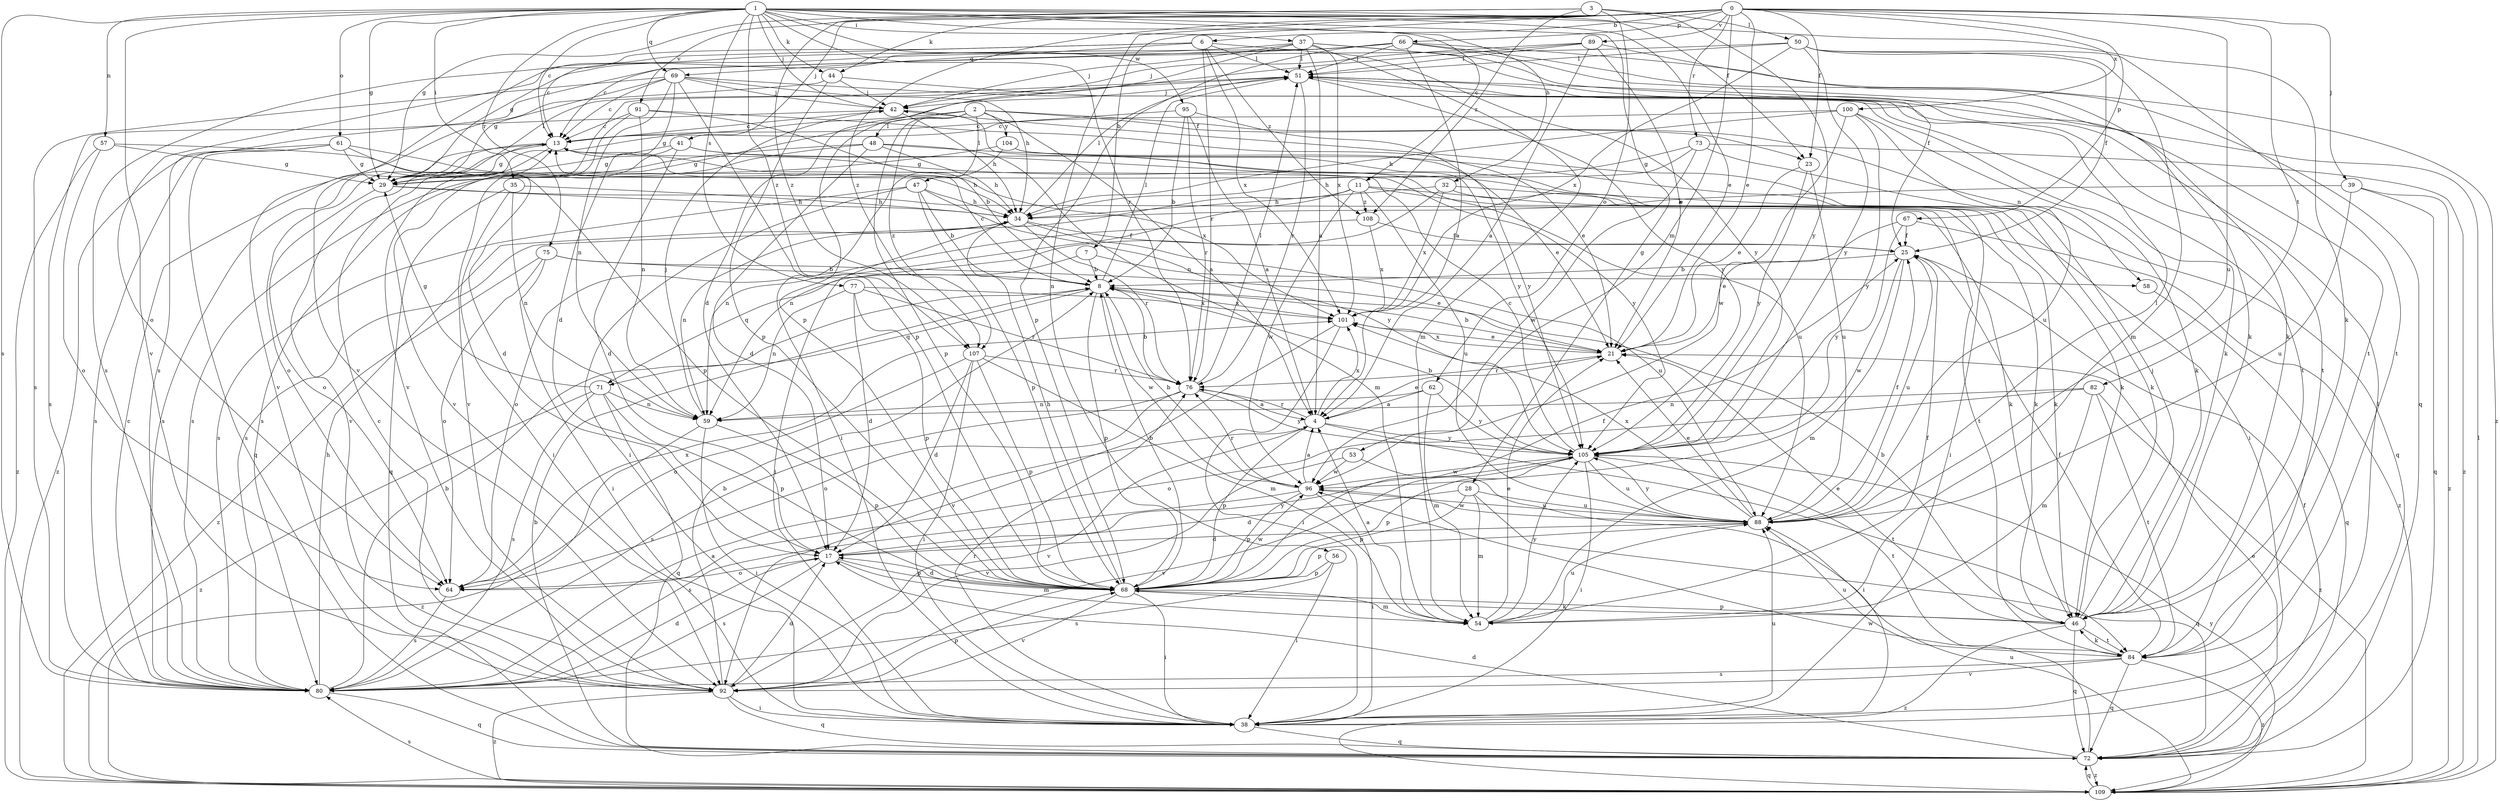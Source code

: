 strict digraph  {
0;
1;
2;
3;
4;
6;
7;
8;
11;
13;
17;
21;
23;
25;
28;
29;
32;
34;
35;
37;
38;
39;
41;
42;
44;
46;
47;
48;
50;
51;
53;
54;
56;
57;
58;
59;
61;
62;
64;
66;
67;
68;
69;
71;
72;
73;
75;
76;
77;
80;
82;
84;
88;
89;
91;
92;
95;
96;
100;
101;
104;
105;
107;
108;
109;
0 -> 6  [label=b];
0 -> 7  [label=b];
0 -> 21  [label=e];
0 -> 23  [label=f];
0 -> 39  [label=j];
0 -> 41  [label=j];
0 -> 44  [label=k];
0 -> 53  [label=m];
0 -> 56  [label=n];
0 -> 66  [label=p];
0 -> 67  [label=p];
0 -> 73  [label=r];
0 -> 82  [label=t];
0 -> 88  [label=u];
0 -> 89  [label=v];
0 -> 91  [label=v];
0 -> 100  [label=x];
0 -> 107  [label=z];
1 -> 11  [label=c];
1 -> 13  [label=c];
1 -> 21  [label=e];
1 -> 23  [label=f];
1 -> 28  [label=g];
1 -> 29  [label=g];
1 -> 32  [label=h];
1 -> 35  [label=i];
1 -> 37  [label=i];
1 -> 42  [label=j];
1 -> 44  [label=k];
1 -> 46  [label=k];
1 -> 57  [label=n];
1 -> 61  [label=o];
1 -> 69  [label=q];
1 -> 75  [label=r];
1 -> 76  [label=r];
1 -> 77  [label=s];
1 -> 80  [label=s];
1 -> 92  [label=v];
1 -> 95  [label=w];
1 -> 107  [label=z];
2 -> 4  [label=a];
2 -> 23  [label=f];
2 -> 29  [label=g];
2 -> 47  [label=l];
2 -> 48  [label=l];
2 -> 58  [label=n];
2 -> 68  [label=p];
2 -> 92  [label=v];
2 -> 104  [label=y];
2 -> 107  [label=z];
3 -> 29  [label=g];
3 -> 50  [label=l];
3 -> 62  [label=o];
3 -> 105  [label=y];
3 -> 107  [label=z];
3 -> 108  [label=z];
4 -> 21  [label=e];
4 -> 68  [label=p];
4 -> 76  [label=r];
4 -> 84  [label=t];
4 -> 92  [label=v];
4 -> 101  [label=x];
4 -> 105  [label=y];
6 -> 51  [label=l];
6 -> 69  [label=q];
6 -> 76  [label=r];
6 -> 80  [label=s];
6 -> 92  [label=v];
6 -> 101  [label=x];
6 -> 105  [label=y];
6 -> 108  [label=z];
7 -> 8  [label=b];
7 -> 58  [label=n];
7 -> 71  [label=q];
8 -> 13  [label=c];
8 -> 51  [label=l];
8 -> 68  [label=p];
8 -> 71  [label=q];
8 -> 96  [label=w];
8 -> 101  [label=x];
11 -> 46  [label=k];
11 -> 59  [label=n];
11 -> 80  [label=s];
11 -> 84  [label=t];
11 -> 88  [label=u];
11 -> 96  [label=w];
11 -> 108  [label=z];
13 -> 29  [label=g];
13 -> 46  [label=k];
13 -> 64  [label=o];
13 -> 80  [label=s];
13 -> 92  [label=v];
13 -> 101  [label=x];
17 -> 54  [label=m];
17 -> 64  [label=o];
17 -> 68  [label=p];
17 -> 80  [label=s];
17 -> 105  [label=y];
21 -> 8  [label=b];
21 -> 76  [label=r];
21 -> 101  [label=x];
23 -> 21  [label=e];
23 -> 88  [label=u];
23 -> 105  [label=y];
25 -> 8  [label=b];
25 -> 54  [label=m];
25 -> 88  [label=u];
25 -> 96  [label=w];
28 -> 17  [label=d];
28 -> 54  [label=m];
28 -> 68  [label=p];
28 -> 72  [label=q];
28 -> 88  [label=u];
29 -> 34  [label=h];
29 -> 46  [label=k];
29 -> 51  [label=l];
29 -> 64  [label=o];
32 -> 34  [label=h];
32 -> 38  [label=i];
32 -> 46  [label=k];
32 -> 59  [label=n];
32 -> 101  [label=x];
34 -> 25  [label=f];
34 -> 38  [label=i];
34 -> 51  [label=l];
34 -> 59  [label=n];
34 -> 76  [label=r];
34 -> 88  [label=u];
35 -> 34  [label=h];
35 -> 38  [label=i];
35 -> 59  [label=n];
35 -> 72  [label=q];
37 -> 4  [label=a];
37 -> 13  [label=c];
37 -> 25  [label=f];
37 -> 42  [label=j];
37 -> 51  [label=l];
37 -> 54  [label=m];
37 -> 68  [label=p];
37 -> 84  [label=t];
37 -> 101  [label=x];
38 -> 51  [label=l];
38 -> 72  [label=q];
38 -> 76  [label=r];
38 -> 88  [label=u];
39 -> 34  [label=h];
39 -> 72  [label=q];
39 -> 88  [label=u];
39 -> 109  [label=z];
41 -> 17  [label=d];
41 -> 29  [label=g];
41 -> 38  [label=i];
41 -> 80  [label=s];
41 -> 105  [label=y];
42 -> 13  [label=c];
42 -> 34  [label=h];
42 -> 80  [label=s];
42 -> 105  [label=y];
44 -> 42  [label=j];
44 -> 68  [label=p];
44 -> 84  [label=t];
44 -> 92  [label=v];
46 -> 8  [label=b];
46 -> 21  [label=e];
46 -> 42  [label=j];
46 -> 68  [label=p];
46 -> 72  [label=q];
46 -> 84  [label=t];
46 -> 109  [label=z];
47 -> 8  [label=b];
47 -> 34  [label=h];
47 -> 38  [label=i];
47 -> 68  [label=p];
47 -> 80  [label=s];
47 -> 105  [label=y];
48 -> 17  [label=d];
48 -> 29  [label=g];
48 -> 34  [label=h];
48 -> 54  [label=m];
48 -> 80  [label=s];
48 -> 88  [label=u];
50 -> 25  [label=f];
50 -> 51  [label=l];
50 -> 54  [label=m];
50 -> 80  [label=s];
50 -> 84  [label=t];
50 -> 101  [label=x];
50 -> 105  [label=y];
51 -> 42  [label=j];
51 -> 76  [label=r];
51 -> 84  [label=t];
51 -> 92  [label=v];
51 -> 105  [label=y];
53 -> 38  [label=i];
53 -> 92  [label=v];
53 -> 96  [label=w];
54 -> 4  [label=a];
54 -> 21  [label=e];
54 -> 25  [label=f];
54 -> 88  [label=u];
54 -> 105  [label=y];
56 -> 38  [label=i];
56 -> 68  [label=p];
56 -> 80  [label=s];
57 -> 29  [label=g];
57 -> 64  [label=o];
57 -> 68  [label=p];
57 -> 109  [label=z];
58 -> 72  [label=q];
59 -> 38  [label=i];
59 -> 42  [label=j];
59 -> 68  [label=p];
59 -> 109  [label=z];
61 -> 17  [label=d];
61 -> 29  [label=g];
61 -> 34  [label=h];
61 -> 72  [label=q];
61 -> 80  [label=s];
61 -> 109  [label=z];
62 -> 4  [label=a];
62 -> 54  [label=m];
62 -> 59  [label=n];
62 -> 105  [label=y];
64 -> 80  [label=s];
64 -> 101  [label=x];
66 -> 4  [label=a];
66 -> 13  [label=c];
66 -> 29  [label=g];
66 -> 46  [label=k];
66 -> 51  [label=l];
66 -> 64  [label=o];
66 -> 68  [label=p];
66 -> 72  [label=q];
66 -> 109  [label=z];
67 -> 21  [label=e];
67 -> 25  [label=f];
67 -> 105  [label=y];
67 -> 109  [label=z];
68 -> 8  [label=b];
68 -> 17  [label=d];
68 -> 25  [label=f];
68 -> 34  [label=h];
68 -> 38  [label=i];
68 -> 46  [label=k];
68 -> 54  [label=m];
68 -> 92  [label=v];
68 -> 96  [label=w];
69 -> 13  [label=c];
69 -> 17  [label=d];
69 -> 29  [label=g];
69 -> 34  [label=h];
69 -> 42  [label=j];
69 -> 46  [label=k];
69 -> 59  [label=n];
69 -> 68  [label=p];
69 -> 80  [label=s];
71 -> 29  [label=g];
71 -> 59  [label=n];
71 -> 68  [label=p];
71 -> 72  [label=q];
71 -> 80  [label=s];
71 -> 109  [label=z];
72 -> 8  [label=b];
72 -> 17  [label=d];
72 -> 21  [label=e];
72 -> 25  [label=f];
72 -> 96  [label=w];
72 -> 109  [label=z];
73 -> 29  [label=g];
73 -> 34  [label=h];
73 -> 72  [label=q];
73 -> 96  [label=w];
73 -> 109  [label=z];
75 -> 8  [label=b];
75 -> 21  [label=e];
75 -> 38  [label=i];
75 -> 64  [label=o];
75 -> 109  [label=z];
76 -> 4  [label=a];
76 -> 8  [label=b];
76 -> 51  [label=l];
76 -> 64  [label=o];
76 -> 80  [label=s];
76 -> 105  [label=y];
77 -> 17  [label=d];
77 -> 59  [label=n];
77 -> 68  [label=p];
77 -> 76  [label=r];
77 -> 101  [label=x];
80 -> 4  [label=a];
80 -> 8  [label=b];
80 -> 13  [label=c];
80 -> 17  [label=d];
80 -> 34  [label=h];
80 -> 72  [label=q];
82 -> 54  [label=m];
82 -> 59  [label=n];
82 -> 64  [label=o];
82 -> 84  [label=t];
82 -> 109  [label=z];
84 -> 25  [label=f];
84 -> 46  [label=k];
84 -> 72  [label=q];
84 -> 80  [label=s];
84 -> 88  [label=u];
84 -> 92  [label=v];
84 -> 109  [label=z];
88 -> 17  [label=d];
88 -> 21  [label=e];
88 -> 25  [label=f];
88 -> 51  [label=l];
88 -> 68  [label=p];
88 -> 96  [label=w];
88 -> 101  [label=x];
88 -> 105  [label=y];
89 -> 4  [label=a];
89 -> 17  [label=d];
89 -> 21  [label=e];
89 -> 42  [label=j];
89 -> 46  [label=k];
89 -> 51  [label=l];
91 -> 8  [label=b];
91 -> 13  [label=c];
91 -> 21  [label=e];
91 -> 59  [label=n];
91 -> 92  [label=v];
92 -> 8  [label=b];
92 -> 13  [label=c];
92 -> 17  [label=d];
92 -> 38  [label=i];
92 -> 68  [label=p];
92 -> 72  [label=q];
92 -> 109  [label=z];
95 -> 4  [label=a];
95 -> 8  [label=b];
95 -> 13  [label=c];
95 -> 76  [label=r];
95 -> 105  [label=y];
96 -> 4  [label=a];
96 -> 8  [label=b];
96 -> 38  [label=i];
96 -> 68  [label=p];
96 -> 76  [label=r];
96 -> 80  [label=s];
96 -> 88  [label=u];
100 -> 13  [label=c];
100 -> 34  [label=h];
100 -> 46  [label=k];
100 -> 88  [label=u];
100 -> 96  [label=w];
100 -> 105  [label=y];
101 -> 21  [label=e];
101 -> 38  [label=i];
101 -> 92  [label=v];
104 -> 21  [label=e];
104 -> 29  [label=g];
104 -> 38  [label=i];
104 -> 46  [label=k];
105 -> 8  [label=b];
105 -> 13  [label=c];
105 -> 38  [label=i];
105 -> 68  [label=p];
105 -> 84  [label=t];
105 -> 88  [label=u];
105 -> 92  [label=v];
105 -> 96  [label=w];
107 -> 17  [label=d];
107 -> 38  [label=i];
107 -> 54  [label=m];
107 -> 64  [label=o];
107 -> 68  [label=p];
107 -> 76  [label=r];
108 -> 25  [label=f];
108 -> 64  [label=o];
108 -> 101  [label=x];
109 -> 51  [label=l];
109 -> 72  [label=q];
109 -> 80  [label=s];
109 -> 88  [label=u];
109 -> 105  [label=y];
}
